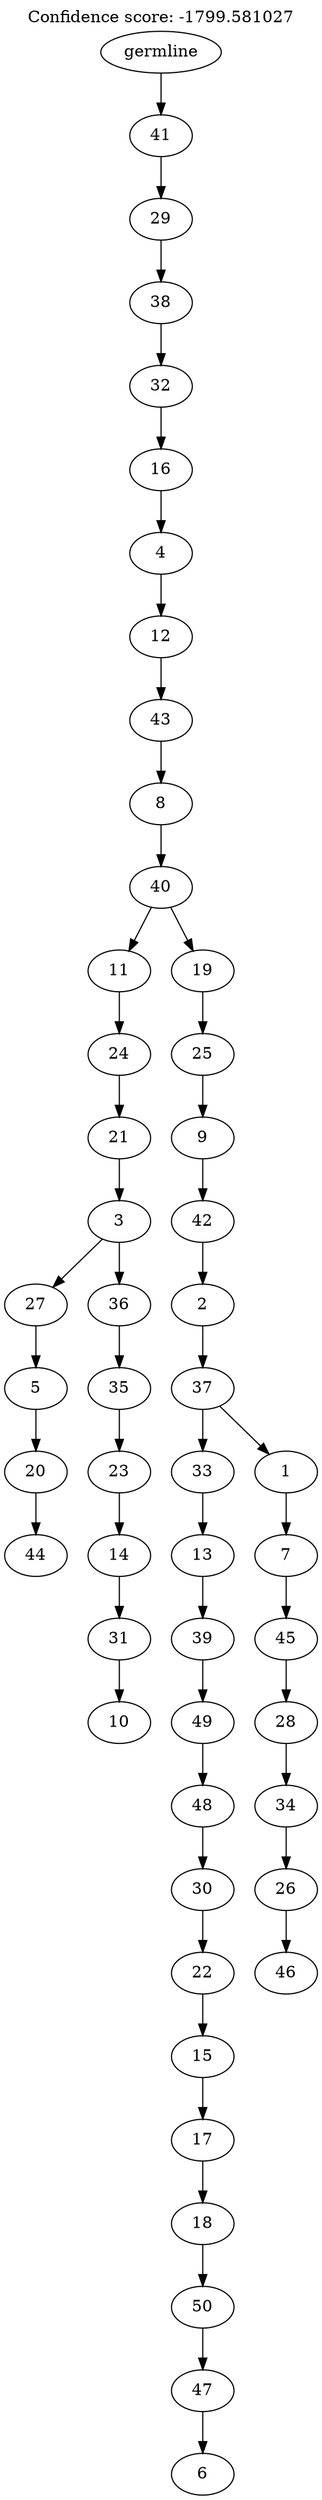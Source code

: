 digraph g {
	"49" -> "50";
	"50" [label="44"];
	"48" -> "49";
	"49" [label="20"];
	"47" -> "48";
	"48" [label="5"];
	"45" -> "46";
	"46" [label="10"];
	"44" -> "45";
	"45" [label="31"];
	"43" -> "44";
	"44" [label="14"];
	"42" -> "43";
	"43" [label="23"];
	"41" -> "42";
	"42" [label="35"];
	"40" -> "41";
	"41" [label="36"];
	"40" -> "47";
	"47" [label="27"];
	"39" -> "40";
	"40" [label="3"];
	"38" -> "39";
	"39" [label="21"];
	"37" -> "38";
	"38" [label="24"];
	"35" -> "36";
	"36" [label="6"];
	"34" -> "35";
	"35" [label="47"];
	"33" -> "34";
	"34" [label="50"];
	"32" -> "33";
	"33" [label="18"];
	"31" -> "32";
	"32" [label="17"];
	"30" -> "31";
	"31" [label="15"];
	"29" -> "30";
	"30" [label="22"];
	"28" -> "29";
	"29" [label="30"];
	"27" -> "28";
	"28" [label="48"];
	"26" -> "27";
	"27" [label="49"];
	"25" -> "26";
	"26" [label="39"];
	"24" -> "25";
	"25" [label="13"];
	"22" -> "23";
	"23" [label="46"];
	"21" -> "22";
	"22" [label="26"];
	"20" -> "21";
	"21" [label="34"];
	"19" -> "20";
	"20" [label="28"];
	"18" -> "19";
	"19" [label="45"];
	"17" -> "18";
	"18" [label="7"];
	"16" -> "17";
	"17" [label="1"];
	"16" -> "24";
	"24" [label="33"];
	"15" -> "16";
	"16" [label="37"];
	"14" -> "15";
	"15" [label="2"];
	"13" -> "14";
	"14" [label="42"];
	"12" -> "13";
	"13" [label="9"];
	"11" -> "12";
	"12" [label="25"];
	"10" -> "11";
	"11" [label="19"];
	"10" -> "37";
	"37" [label="11"];
	"9" -> "10";
	"10" [label="40"];
	"8" -> "9";
	"9" [label="8"];
	"7" -> "8";
	"8" [label="43"];
	"6" -> "7";
	"7" [label="12"];
	"5" -> "6";
	"6" [label="4"];
	"4" -> "5";
	"5" [label="16"];
	"3" -> "4";
	"4" [label="32"];
	"2" -> "3";
	"3" [label="38"];
	"1" -> "2";
	"2" [label="29"];
	"0" -> "1";
	"1" [label="41"];
	"0" [label="germline"];
	labelloc="t";
	label="Confidence score: -1799.581027";
}
